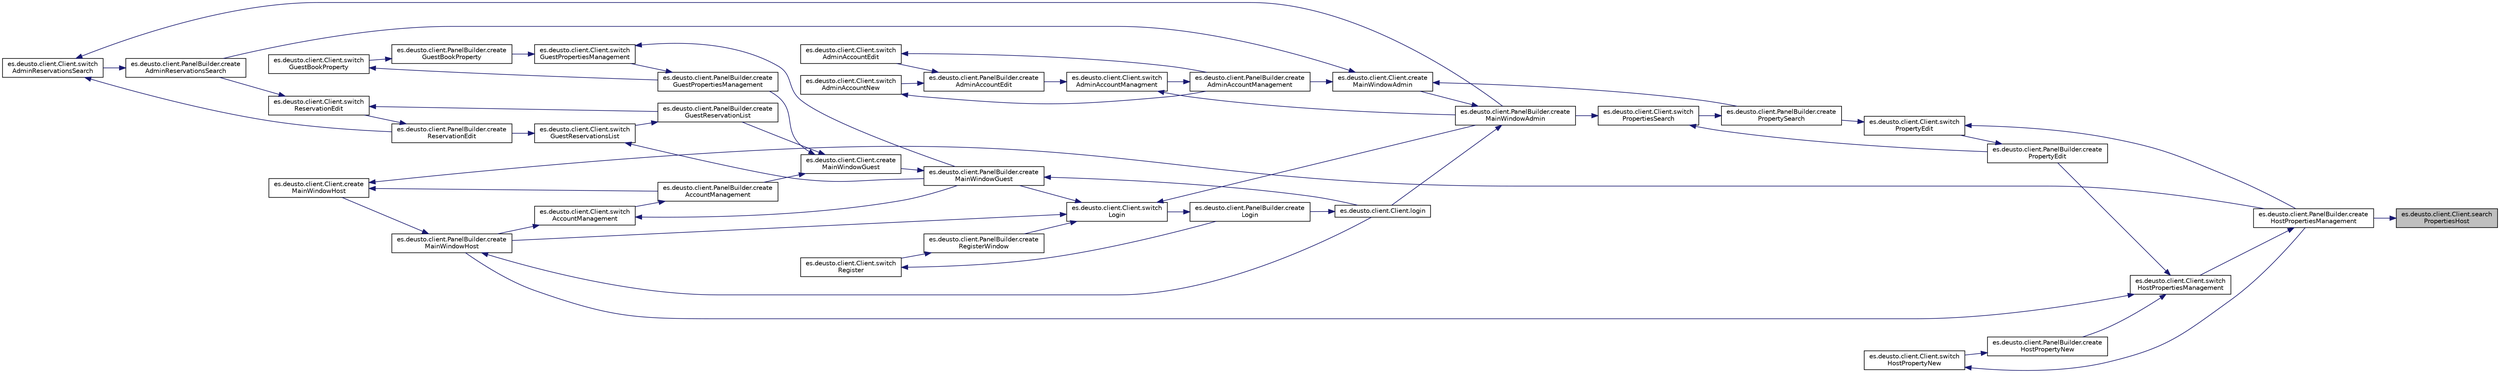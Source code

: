 digraph "es.deusto.client.Client.searchPropertiesHost"
{
 // LATEX_PDF_SIZE
  edge [fontname="Helvetica",fontsize="10",labelfontname="Helvetica",labelfontsize="10"];
  node [fontname="Helvetica",fontsize="10",shape=record];
  rankdir="RL";
  Node943 [label="es.deusto.client.Client.search\lPropertiesHost",height=0.2,width=0.4,color="black", fillcolor="grey75", style="filled", fontcolor="black",tooltip=" "];
  Node943 -> Node944 [dir="back",color="midnightblue",fontsize="10",style="solid",fontname="Helvetica"];
  Node944 [label="es.deusto.client.PanelBuilder.create\lHostPropertiesManagement",height=0.2,width=0.4,color="black", fillcolor="white", style="filled",URL="$classes_1_1deusto_1_1client_1_1_panel_builder.html#a163a405546ee36aa7ce547c754b17844",tooltip=" "];
  Node944 -> Node945 [dir="back",color="midnightblue",fontsize="10",style="solid",fontname="Helvetica"];
  Node945 [label="es.deusto.client.Client.switch\lHostPropertiesManagement",height=0.2,width=0.4,color="black", fillcolor="white", style="filled",URL="$classes_1_1deusto_1_1client_1_1_client.html#a19e2021b8e93a30af971bfd07c2a8507",tooltip=" "];
  Node945 -> Node946 [dir="back",color="midnightblue",fontsize="10",style="solid",fontname="Helvetica"];
  Node946 [label="es.deusto.client.PanelBuilder.create\lPropertyEdit",height=0.2,width=0.4,color="black", fillcolor="white", style="filled",URL="$classes_1_1deusto_1_1client_1_1_panel_builder.html#aeaa0ead483ff83c6a51a96eddaa8795a",tooltip=" "];
  Node946 -> Node947 [dir="back",color="midnightblue",fontsize="10",style="solid",fontname="Helvetica"];
  Node947 [label="es.deusto.client.Client.switch\lPropertyEdit",height=0.2,width=0.4,color="black", fillcolor="white", style="filled",URL="$classes_1_1deusto_1_1client_1_1_client.html#a5dd6469d4428fe705fce4087aa386602",tooltip=" "];
  Node947 -> Node948 [dir="back",color="midnightblue",fontsize="10",style="solid",fontname="Helvetica"];
  Node948 [label="es.deusto.client.PanelBuilder.create\lPropertySearch",height=0.2,width=0.4,color="black", fillcolor="white", style="filled",URL="$classes_1_1deusto_1_1client_1_1_panel_builder.html#a96fdce41db963997c711d646563c69e0",tooltip=" "];
  Node948 -> Node949 [dir="back",color="midnightblue",fontsize="10",style="solid",fontname="Helvetica"];
  Node949 [label="es.deusto.client.Client.switch\lPropertiesSearch",height=0.2,width=0.4,color="black", fillcolor="white", style="filled",URL="$classes_1_1deusto_1_1client_1_1_client.html#af87b7fcbe691ef0a31dbc6849a037415",tooltip=" "];
  Node949 -> Node946 [dir="back",color="midnightblue",fontsize="10",style="solid",fontname="Helvetica"];
  Node949 -> Node950 [dir="back",color="midnightblue",fontsize="10",style="solid",fontname="Helvetica"];
  Node950 [label="es.deusto.client.PanelBuilder.create\lMainWindowAdmin",height=0.2,width=0.4,color="black", fillcolor="white", style="filled",URL="$classes_1_1deusto_1_1client_1_1_panel_builder.html#a32b7942177958f07263535d6d255556b",tooltip=" "];
  Node950 -> Node951 [dir="back",color="midnightblue",fontsize="10",style="solid",fontname="Helvetica"];
  Node951 [label="es.deusto.client.Client.login",height=0.2,width=0.4,color="black", fillcolor="white", style="filled",URL="$classes_1_1deusto_1_1client_1_1_client.html#a5c063d0b51ad320c92aa4d2525d67249",tooltip=" "];
  Node951 -> Node952 [dir="back",color="midnightblue",fontsize="10",style="solid",fontname="Helvetica"];
  Node952 [label="es.deusto.client.PanelBuilder.create\lLogin",height=0.2,width=0.4,color="black", fillcolor="white", style="filled",URL="$classes_1_1deusto_1_1client_1_1_panel_builder.html#a1922794e0ef78f689031499da33f495b",tooltip=" "];
  Node952 -> Node953 [dir="back",color="midnightblue",fontsize="10",style="solid",fontname="Helvetica"];
  Node953 [label="es.deusto.client.Client.switch\lLogin",height=0.2,width=0.4,color="black", fillcolor="white", style="filled",URL="$classes_1_1deusto_1_1client_1_1_client.html#a3649bfd0f4c5465aa12412473082b4a7",tooltip=" "];
  Node953 -> Node954 [dir="back",color="midnightblue",fontsize="10",style="solid",fontname="Helvetica"];
  Node954 [label="es.deusto.client.PanelBuilder.create\lRegisterWindow",height=0.2,width=0.4,color="black", fillcolor="white", style="filled",URL="$classes_1_1deusto_1_1client_1_1_panel_builder.html#abb0748521d51c1dcdcdd548f487ef72b",tooltip=" "];
  Node954 -> Node955 [dir="back",color="midnightblue",fontsize="10",style="solid",fontname="Helvetica"];
  Node955 [label="es.deusto.client.Client.switch\lRegister",height=0.2,width=0.4,color="black", fillcolor="white", style="filled",URL="$classes_1_1deusto_1_1client_1_1_client.html#a4d905b598ea8ff38f06e9a12b81dcab2",tooltip=" "];
  Node955 -> Node952 [dir="back",color="midnightblue",fontsize="10",style="solid",fontname="Helvetica"];
  Node953 -> Node950 [dir="back",color="midnightblue",fontsize="10",style="solid",fontname="Helvetica"];
  Node953 -> Node956 [dir="back",color="midnightblue",fontsize="10",style="solid",fontname="Helvetica"];
  Node956 [label="es.deusto.client.PanelBuilder.create\lMainWindowHost",height=0.2,width=0.4,color="black", fillcolor="white", style="filled",URL="$classes_1_1deusto_1_1client_1_1_panel_builder.html#a0d8f1d6c73010786f5b1765fdc490e4b",tooltip=" "];
  Node956 -> Node951 [dir="back",color="midnightblue",fontsize="10",style="solid",fontname="Helvetica"];
  Node956 -> Node957 [dir="back",color="midnightblue",fontsize="10",style="solid",fontname="Helvetica"];
  Node957 [label="es.deusto.client.Client.create\lMainWindowHost",height=0.2,width=0.4,color="black", fillcolor="white", style="filled",URL="$classes_1_1deusto_1_1client_1_1_client.html#afd0e78bff5570acbd1f8b06893d3a078",tooltip=" "];
  Node957 -> Node944 [dir="back",color="midnightblue",fontsize="10",style="solid",fontname="Helvetica"];
  Node957 -> Node958 [dir="back",color="midnightblue",fontsize="10",style="solid",fontname="Helvetica"];
  Node958 [label="es.deusto.client.PanelBuilder.create\lAccountManagement",height=0.2,width=0.4,color="black", fillcolor="white", style="filled",URL="$classes_1_1deusto_1_1client_1_1_panel_builder.html#aa51d5dd53cd9147ffc99d4b9c5c3026d",tooltip=" "];
  Node958 -> Node959 [dir="back",color="midnightblue",fontsize="10",style="solid",fontname="Helvetica"];
  Node959 [label="es.deusto.client.Client.switch\lAccountManagement",height=0.2,width=0.4,color="black", fillcolor="white", style="filled",URL="$classes_1_1deusto_1_1client_1_1_client.html#af82d1b484aaaa288d5e6efc2723fa9bd",tooltip=" "];
  Node959 -> Node956 [dir="back",color="midnightblue",fontsize="10",style="solid",fontname="Helvetica"];
  Node959 -> Node960 [dir="back",color="midnightblue",fontsize="10",style="solid",fontname="Helvetica"];
  Node960 [label="es.deusto.client.PanelBuilder.create\lMainWindowGuest",height=0.2,width=0.4,color="black", fillcolor="white", style="filled",URL="$classes_1_1deusto_1_1client_1_1_panel_builder.html#a8969744356db218b0c7ec2131856433d",tooltip=" "];
  Node960 -> Node951 [dir="back",color="midnightblue",fontsize="10",style="solid",fontname="Helvetica"];
  Node960 -> Node961 [dir="back",color="midnightblue",fontsize="10",style="solid",fontname="Helvetica"];
  Node961 [label="es.deusto.client.Client.create\lMainWindowGuest",height=0.2,width=0.4,color="black", fillcolor="white", style="filled",URL="$classes_1_1deusto_1_1client_1_1_client.html#ade35c639554c770d3c2494e98c8ecb5c",tooltip=" "];
  Node961 -> Node962 [dir="back",color="midnightblue",fontsize="10",style="solid",fontname="Helvetica"];
  Node962 [label="es.deusto.client.PanelBuilder.create\lGuestReservationList",height=0.2,width=0.4,color="black", fillcolor="white", style="filled",URL="$classes_1_1deusto_1_1client_1_1_panel_builder.html#a49dcd798d35c7b9b9c05e1353133afe1",tooltip=" "];
  Node962 -> Node963 [dir="back",color="midnightblue",fontsize="10",style="solid",fontname="Helvetica"];
  Node963 [label="es.deusto.client.Client.switch\lGuestReservationsList",height=0.2,width=0.4,color="black", fillcolor="white", style="filled",URL="$classes_1_1deusto_1_1client_1_1_client.html#abe4b00051f82e6fcf26c236b711cdf15",tooltip=" "];
  Node963 -> Node964 [dir="back",color="midnightblue",fontsize="10",style="solid",fontname="Helvetica"];
  Node964 [label="es.deusto.client.PanelBuilder.create\lReservationEdit",height=0.2,width=0.4,color="black", fillcolor="white", style="filled",URL="$classes_1_1deusto_1_1client_1_1_panel_builder.html#a7c3b05bd40288bf45dc318f9f26a0377",tooltip=" "];
  Node964 -> Node965 [dir="back",color="midnightblue",fontsize="10",style="solid",fontname="Helvetica"];
  Node965 [label="es.deusto.client.Client.switch\lReservationEdit",height=0.2,width=0.4,color="black", fillcolor="white", style="filled",URL="$classes_1_1deusto_1_1client_1_1_client.html#a0f4f5c060e44c9d9d6ed08b652612b13",tooltip=" "];
  Node965 -> Node962 [dir="back",color="midnightblue",fontsize="10",style="solid",fontname="Helvetica"];
  Node965 -> Node966 [dir="back",color="midnightblue",fontsize="10",style="solid",fontname="Helvetica"];
  Node966 [label="es.deusto.client.PanelBuilder.create\lAdminReservationsSearch",height=0.2,width=0.4,color="black", fillcolor="white", style="filled",URL="$classes_1_1deusto_1_1client_1_1_panel_builder.html#adc074dabcf7a18b43dc6d71df8f58963",tooltip=" "];
  Node966 -> Node967 [dir="back",color="midnightblue",fontsize="10",style="solid",fontname="Helvetica"];
  Node967 [label="es.deusto.client.Client.switch\lAdminReservationsSearch",height=0.2,width=0.4,color="black", fillcolor="white", style="filled",URL="$classes_1_1deusto_1_1client_1_1_client.html#a64110a92c5026cc2c23c1989d86164fd",tooltip=" "];
  Node967 -> Node964 [dir="back",color="midnightblue",fontsize="10",style="solid",fontname="Helvetica"];
  Node967 -> Node950 [dir="back",color="midnightblue",fontsize="10",style="solid",fontname="Helvetica"];
  Node963 -> Node960 [dir="back",color="midnightblue",fontsize="10",style="solid",fontname="Helvetica"];
  Node961 -> Node968 [dir="back",color="midnightblue",fontsize="10",style="solid",fontname="Helvetica"];
  Node968 [label="es.deusto.client.PanelBuilder.create\lGuestPropertiesManagement",height=0.2,width=0.4,color="black", fillcolor="white", style="filled",URL="$classes_1_1deusto_1_1client_1_1_panel_builder.html#a25c2bcc9184c1c014c9daf5d81b89728",tooltip=" "];
  Node968 -> Node969 [dir="back",color="midnightblue",fontsize="10",style="solid",fontname="Helvetica"];
  Node969 [label="es.deusto.client.Client.switch\lGuestPropertiesManagement",height=0.2,width=0.4,color="black", fillcolor="white", style="filled",URL="$classes_1_1deusto_1_1client_1_1_client.html#afd4978131a2d9f94f8a65f4fc2641235",tooltip=" "];
  Node969 -> Node970 [dir="back",color="midnightblue",fontsize="10",style="solid",fontname="Helvetica"];
  Node970 [label="es.deusto.client.PanelBuilder.create\lGuestBookProperty",height=0.2,width=0.4,color="black", fillcolor="white", style="filled",URL="$classes_1_1deusto_1_1client_1_1_panel_builder.html#a0d6ae6821b7f28f9fffb0d570d6524af",tooltip=" "];
  Node970 -> Node971 [dir="back",color="midnightblue",fontsize="10",style="solid",fontname="Helvetica"];
  Node971 [label="es.deusto.client.Client.switch\lGuestBookProperty",height=0.2,width=0.4,color="black", fillcolor="white", style="filled",URL="$classes_1_1deusto_1_1client_1_1_client.html#a9f7d7f1006b6b5da7c8fab120b127521",tooltip=" "];
  Node971 -> Node968 [dir="back",color="midnightblue",fontsize="10",style="solid",fontname="Helvetica"];
  Node969 -> Node960 [dir="back",color="midnightblue",fontsize="10",style="solid",fontname="Helvetica"];
  Node961 -> Node958 [dir="back",color="midnightblue",fontsize="10",style="solid",fontname="Helvetica"];
  Node953 -> Node960 [dir="back",color="midnightblue",fontsize="10",style="solid",fontname="Helvetica"];
  Node950 -> Node972 [dir="back",color="midnightblue",fontsize="10",style="solid",fontname="Helvetica"];
  Node972 [label="es.deusto.client.Client.create\lMainWindowAdmin",height=0.2,width=0.4,color="black", fillcolor="white", style="filled",URL="$classes_1_1deusto_1_1client_1_1_client.html#a1628f28a7a5758510ccb6a4d1fa697a9",tooltip=" "];
  Node972 -> Node948 [dir="back",color="midnightblue",fontsize="10",style="solid",fontname="Helvetica"];
  Node972 -> Node973 [dir="back",color="midnightblue",fontsize="10",style="solid",fontname="Helvetica"];
  Node973 [label="es.deusto.client.PanelBuilder.create\lAdminAccountManagement",height=0.2,width=0.4,color="black", fillcolor="white", style="filled",URL="$classes_1_1deusto_1_1client_1_1_panel_builder.html#a76906aa362d3a389bda577a79b413374",tooltip=" "];
  Node973 -> Node974 [dir="back",color="midnightblue",fontsize="10",style="solid",fontname="Helvetica"];
  Node974 [label="es.deusto.client.Client.switch\lAdminAccountManagment",height=0.2,width=0.4,color="black", fillcolor="white", style="filled",URL="$classes_1_1deusto_1_1client_1_1_client.html#a2f806363c591a46a42ca419df7ce4ef0",tooltip=" "];
  Node974 -> Node975 [dir="back",color="midnightblue",fontsize="10",style="solid",fontname="Helvetica"];
  Node975 [label="es.deusto.client.PanelBuilder.create\lAdminAccountEdit",height=0.2,width=0.4,color="black", fillcolor="white", style="filled",URL="$classes_1_1deusto_1_1client_1_1_panel_builder.html#ab47c3bca19d01967d895e0dd7d3ad2f4",tooltip=" "];
  Node975 -> Node976 [dir="back",color="midnightblue",fontsize="10",style="solid",fontname="Helvetica"];
  Node976 [label="es.deusto.client.Client.switch\lAdminAccountEdit",height=0.2,width=0.4,color="black", fillcolor="white", style="filled",URL="$classes_1_1deusto_1_1client_1_1_client.html#a60c21761b82af9149afcf18fdebbc417",tooltip=" "];
  Node976 -> Node973 [dir="back",color="midnightblue",fontsize="10",style="solid",fontname="Helvetica"];
  Node975 -> Node977 [dir="back",color="midnightblue",fontsize="10",style="solid",fontname="Helvetica"];
  Node977 [label="es.deusto.client.Client.switch\lAdminAccountNew",height=0.2,width=0.4,color="black", fillcolor="white", style="filled",URL="$classes_1_1deusto_1_1client_1_1_client.html#a7b9ebc242c5d265ebeacb379034c9b7b",tooltip=" "];
  Node977 -> Node973 [dir="back",color="midnightblue",fontsize="10",style="solid",fontname="Helvetica"];
  Node974 -> Node950 [dir="back",color="midnightblue",fontsize="10",style="solid",fontname="Helvetica"];
  Node972 -> Node966 [dir="back",color="midnightblue",fontsize="10",style="solid",fontname="Helvetica"];
  Node947 -> Node944 [dir="back",color="midnightblue",fontsize="10",style="solid",fontname="Helvetica"];
  Node945 -> Node978 [dir="back",color="midnightblue",fontsize="10",style="solid",fontname="Helvetica"];
  Node978 [label="es.deusto.client.PanelBuilder.create\lHostPropertyNew",height=0.2,width=0.4,color="black", fillcolor="white", style="filled",URL="$classes_1_1deusto_1_1client_1_1_panel_builder.html#a5211ab6dedb849c374d7816f5071109c",tooltip=" "];
  Node978 -> Node979 [dir="back",color="midnightblue",fontsize="10",style="solid",fontname="Helvetica"];
  Node979 [label="es.deusto.client.Client.switch\lHostPropertyNew",height=0.2,width=0.4,color="black", fillcolor="white", style="filled",URL="$classes_1_1deusto_1_1client_1_1_client.html#a0796863f65c9c5e8857b3b129802358e",tooltip=" "];
  Node979 -> Node944 [dir="back",color="midnightblue",fontsize="10",style="solid",fontname="Helvetica"];
  Node945 -> Node956 [dir="back",color="midnightblue",fontsize="10",style="solid",fontname="Helvetica"];
}
